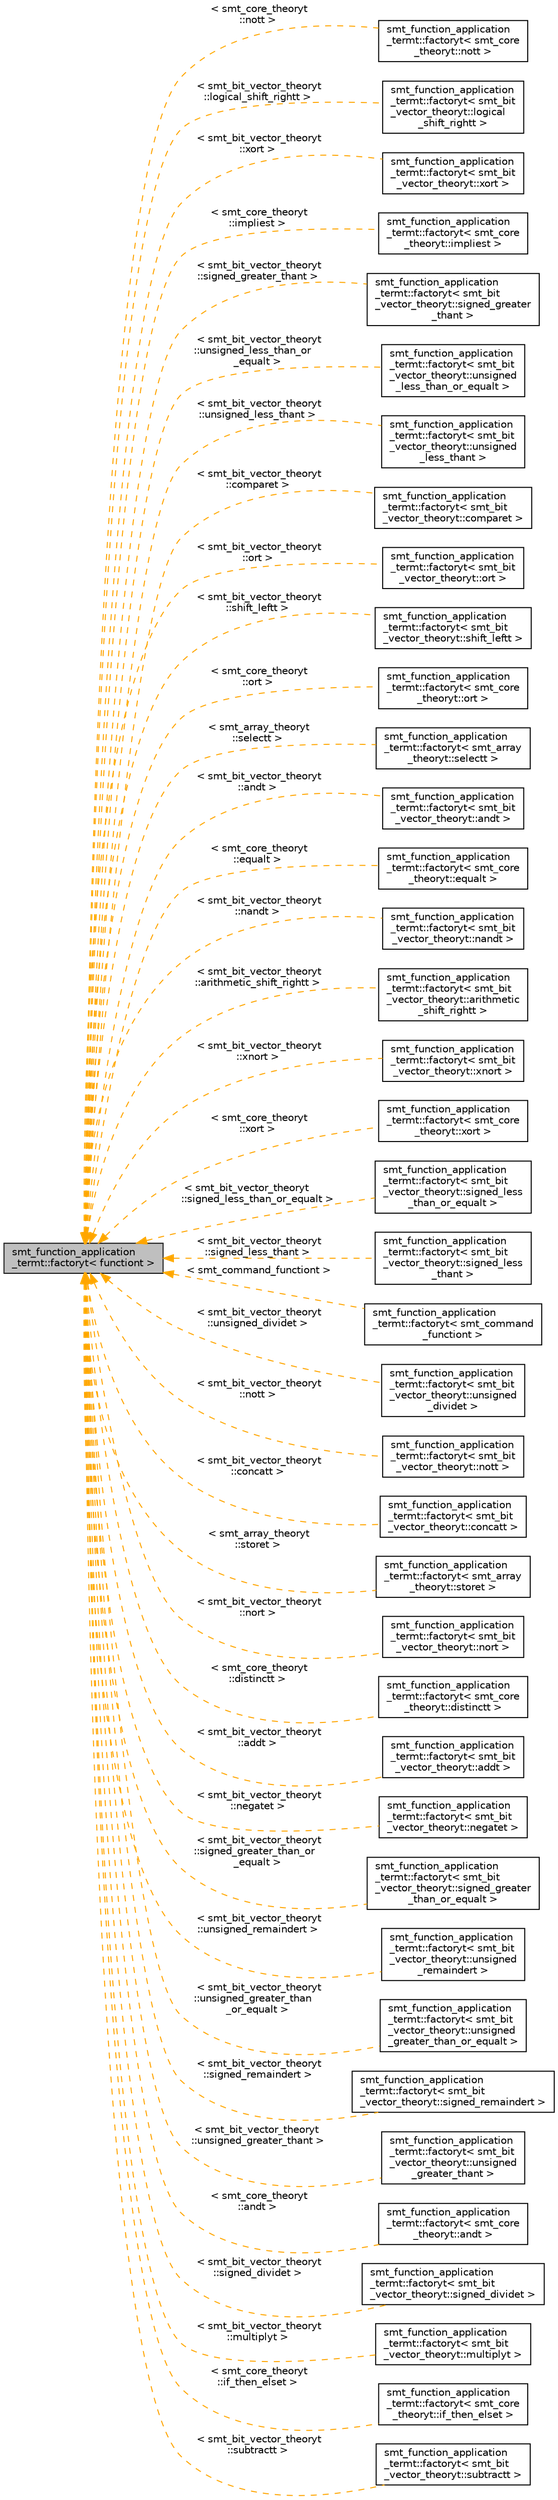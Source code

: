 digraph "smt_function_application_termt::factoryt&lt; functiont &gt;"
{
 // LATEX_PDF_SIZE
  bgcolor="transparent";
  edge [fontname="Helvetica",fontsize="10",labelfontname="Helvetica",labelfontsize="10"];
  node [fontname="Helvetica",fontsize="10",shape=record];
  rankdir="LR";
  Node1 [label="smt_function_application\l_termt::factoryt\< functiont \>",height=0.2,width=0.4,color="black", fillcolor="grey75", style="filled", fontcolor="black",tooltip=" "];
  Node1 -> Node2 [dir="back",color="orange",fontsize="10",style="dashed",label=" \< smt_core_theoryt\l::nott \>" ,fontname="Helvetica"];
  Node2 [label="smt_function_application\l_termt::factoryt\< smt_core\l_theoryt::nott \>",height=0.2,width=0.4,color="black",URL="$classsmt__function__application__termt_1_1factoryt.html",tooltip=" "];
  Node1 -> Node3 [dir="back",color="orange",fontsize="10",style="dashed",label=" \< smt_bit_vector_theoryt\l::logical_shift_rightt \>" ,fontname="Helvetica"];
  Node3 [label="smt_function_application\l_termt::factoryt\< smt_bit\l_vector_theoryt::logical\l_shift_rightt \>",height=0.2,width=0.4,color="black",URL="$classsmt__function__application__termt_1_1factoryt.html",tooltip=" "];
  Node1 -> Node4 [dir="back",color="orange",fontsize="10",style="dashed",label=" \< smt_bit_vector_theoryt\l::xort \>" ,fontname="Helvetica"];
  Node4 [label="smt_function_application\l_termt::factoryt\< smt_bit\l_vector_theoryt::xort \>",height=0.2,width=0.4,color="black",URL="$classsmt__function__application__termt_1_1factoryt.html",tooltip=" "];
  Node1 -> Node5 [dir="back",color="orange",fontsize="10",style="dashed",label=" \< smt_core_theoryt\l::impliest \>" ,fontname="Helvetica"];
  Node5 [label="smt_function_application\l_termt::factoryt\< smt_core\l_theoryt::impliest \>",height=0.2,width=0.4,color="black",URL="$classsmt__function__application__termt_1_1factoryt.html",tooltip=" "];
  Node1 -> Node6 [dir="back",color="orange",fontsize="10",style="dashed",label=" \< smt_bit_vector_theoryt\l::signed_greater_thant \>" ,fontname="Helvetica"];
  Node6 [label="smt_function_application\l_termt::factoryt\< smt_bit\l_vector_theoryt::signed_greater\l_thant \>",height=0.2,width=0.4,color="black",URL="$classsmt__function__application__termt_1_1factoryt.html",tooltip=" "];
  Node1 -> Node7 [dir="back",color="orange",fontsize="10",style="dashed",label=" \< smt_bit_vector_theoryt\l::unsigned_less_than_or\l_equalt \>" ,fontname="Helvetica"];
  Node7 [label="smt_function_application\l_termt::factoryt\< smt_bit\l_vector_theoryt::unsigned\l_less_than_or_equalt \>",height=0.2,width=0.4,color="black",URL="$classsmt__function__application__termt_1_1factoryt.html",tooltip=" "];
  Node1 -> Node8 [dir="back",color="orange",fontsize="10",style="dashed",label=" \< smt_bit_vector_theoryt\l::unsigned_less_thant \>" ,fontname="Helvetica"];
  Node8 [label="smt_function_application\l_termt::factoryt\< smt_bit\l_vector_theoryt::unsigned\l_less_thant \>",height=0.2,width=0.4,color="black",URL="$classsmt__function__application__termt_1_1factoryt.html",tooltip=" "];
  Node1 -> Node9 [dir="back",color="orange",fontsize="10",style="dashed",label=" \< smt_bit_vector_theoryt\l::comparet \>" ,fontname="Helvetica"];
  Node9 [label="smt_function_application\l_termt::factoryt\< smt_bit\l_vector_theoryt::comparet \>",height=0.2,width=0.4,color="black",URL="$classsmt__function__application__termt_1_1factoryt.html",tooltip=" "];
  Node1 -> Node10 [dir="back",color="orange",fontsize="10",style="dashed",label=" \< smt_bit_vector_theoryt\l::ort \>" ,fontname="Helvetica"];
  Node10 [label="smt_function_application\l_termt::factoryt\< smt_bit\l_vector_theoryt::ort \>",height=0.2,width=0.4,color="black",URL="$classsmt__function__application__termt_1_1factoryt.html",tooltip=" "];
  Node1 -> Node11 [dir="back",color="orange",fontsize="10",style="dashed",label=" \< smt_bit_vector_theoryt\l::shift_leftt \>" ,fontname="Helvetica"];
  Node11 [label="smt_function_application\l_termt::factoryt\< smt_bit\l_vector_theoryt::shift_leftt \>",height=0.2,width=0.4,color="black",URL="$classsmt__function__application__termt_1_1factoryt.html",tooltip=" "];
  Node1 -> Node12 [dir="back",color="orange",fontsize="10",style="dashed",label=" \< smt_core_theoryt\l::ort \>" ,fontname="Helvetica"];
  Node12 [label="smt_function_application\l_termt::factoryt\< smt_core\l_theoryt::ort \>",height=0.2,width=0.4,color="black",URL="$classsmt__function__application__termt_1_1factoryt.html",tooltip=" "];
  Node1 -> Node13 [dir="back",color="orange",fontsize="10",style="dashed",label=" \< smt_array_theoryt\l::selectt \>" ,fontname="Helvetica"];
  Node13 [label="smt_function_application\l_termt::factoryt\< smt_array\l_theoryt::selectt \>",height=0.2,width=0.4,color="black",URL="$classsmt__function__application__termt_1_1factoryt.html",tooltip=" "];
  Node1 -> Node14 [dir="back",color="orange",fontsize="10",style="dashed",label=" \< smt_bit_vector_theoryt\l::andt \>" ,fontname="Helvetica"];
  Node14 [label="smt_function_application\l_termt::factoryt\< smt_bit\l_vector_theoryt::andt \>",height=0.2,width=0.4,color="black",URL="$classsmt__function__application__termt_1_1factoryt.html",tooltip=" "];
  Node1 -> Node15 [dir="back",color="orange",fontsize="10",style="dashed",label=" \< smt_core_theoryt\l::equalt \>" ,fontname="Helvetica"];
  Node15 [label="smt_function_application\l_termt::factoryt\< smt_core\l_theoryt::equalt \>",height=0.2,width=0.4,color="black",URL="$classsmt__function__application__termt_1_1factoryt.html",tooltip=" "];
  Node1 -> Node16 [dir="back",color="orange",fontsize="10",style="dashed",label=" \< smt_bit_vector_theoryt\l::nandt \>" ,fontname="Helvetica"];
  Node16 [label="smt_function_application\l_termt::factoryt\< smt_bit\l_vector_theoryt::nandt \>",height=0.2,width=0.4,color="black",URL="$classsmt__function__application__termt_1_1factoryt.html",tooltip=" "];
  Node1 -> Node17 [dir="back",color="orange",fontsize="10",style="dashed",label=" \< smt_bit_vector_theoryt\l::arithmetic_shift_rightt \>" ,fontname="Helvetica"];
  Node17 [label="smt_function_application\l_termt::factoryt\< smt_bit\l_vector_theoryt::arithmetic\l_shift_rightt \>",height=0.2,width=0.4,color="black",URL="$classsmt__function__application__termt_1_1factoryt.html",tooltip=" "];
  Node1 -> Node18 [dir="back",color="orange",fontsize="10",style="dashed",label=" \< smt_bit_vector_theoryt\l::xnort \>" ,fontname="Helvetica"];
  Node18 [label="smt_function_application\l_termt::factoryt\< smt_bit\l_vector_theoryt::xnort \>",height=0.2,width=0.4,color="black",URL="$classsmt__function__application__termt_1_1factoryt.html",tooltip=" "];
  Node1 -> Node19 [dir="back",color="orange",fontsize="10",style="dashed",label=" \< smt_core_theoryt\l::xort \>" ,fontname="Helvetica"];
  Node19 [label="smt_function_application\l_termt::factoryt\< smt_core\l_theoryt::xort \>",height=0.2,width=0.4,color="black",URL="$classsmt__function__application__termt_1_1factoryt.html",tooltip=" "];
  Node1 -> Node20 [dir="back",color="orange",fontsize="10",style="dashed",label=" \< smt_bit_vector_theoryt\l::signed_less_than_or_equalt \>" ,fontname="Helvetica"];
  Node20 [label="smt_function_application\l_termt::factoryt\< smt_bit\l_vector_theoryt::signed_less\l_than_or_equalt \>",height=0.2,width=0.4,color="black",URL="$classsmt__function__application__termt_1_1factoryt.html",tooltip=" "];
  Node1 -> Node21 [dir="back",color="orange",fontsize="10",style="dashed",label=" \< smt_bit_vector_theoryt\l::signed_less_thant \>" ,fontname="Helvetica"];
  Node21 [label="smt_function_application\l_termt::factoryt\< smt_bit\l_vector_theoryt::signed_less\l_thant \>",height=0.2,width=0.4,color="black",URL="$classsmt__function__application__termt_1_1factoryt.html",tooltip=" "];
  Node1 -> Node22 [dir="back",color="orange",fontsize="10",style="dashed",label=" \< smt_command_functiont \>" ,fontname="Helvetica"];
  Node22 [label="smt_function_application\l_termt::factoryt\< smt_command\l_functiont \>",height=0.2,width=0.4,color="black",URL="$classsmt__function__application__termt_1_1factoryt.html",tooltip=" "];
  Node1 -> Node23 [dir="back",color="orange",fontsize="10",style="dashed",label=" \< smt_bit_vector_theoryt\l::unsigned_dividet \>" ,fontname="Helvetica"];
  Node23 [label="smt_function_application\l_termt::factoryt\< smt_bit\l_vector_theoryt::unsigned\l_dividet \>",height=0.2,width=0.4,color="black",URL="$classsmt__function__application__termt_1_1factoryt.html",tooltip=" "];
  Node1 -> Node24 [dir="back",color="orange",fontsize="10",style="dashed",label=" \< smt_bit_vector_theoryt\l::nott \>" ,fontname="Helvetica"];
  Node24 [label="smt_function_application\l_termt::factoryt\< smt_bit\l_vector_theoryt::nott \>",height=0.2,width=0.4,color="black",URL="$classsmt__function__application__termt_1_1factoryt.html",tooltip=" "];
  Node1 -> Node25 [dir="back",color="orange",fontsize="10",style="dashed",label=" \< smt_bit_vector_theoryt\l::concatt \>" ,fontname="Helvetica"];
  Node25 [label="smt_function_application\l_termt::factoryt\< smt_bit\l_vector_theoryt::concatt \>",height=0.2,width=0.4,color="black",URL="$classsmt__function__application__termt_1_1factoryt.html",tooltip=" "];
  Node1 -> Node26 [dir="back",color="orange",fontsize="10",style="dashed",label=" \< smt_array_theoryt\l::storet \>" ,fontname="Helvetica"];
  Node26 [label="smt_function_application\l_termt::factoryt\< smt_array\l_theoryt::storet \>",height=0.2,width=0.4,color="black",URL="$classsmt__function__application__termt_1_1factoryt.html",tooltip=" "];
  Node1 -> Node27 [dir="back",color="orange",fontsize="10",style="dashed",label=" \< smt_bit_vector_theoryt\l::nort \>" ,fontname="Helvetica"];
  Node27 [label="smt_function_application\l_termt::factoryt\< smt_bit\l_vector_theoryt::nort \>",height=0.2,width=0.4,color="black",URL="$classsmt__function__application__termt_1_1factoryt.html",tooltip=" "];
  Node1 -> Node28 [dir="back",color="orange",fontsize="10",style="dashed",label=" \< smt_core_theoryt\l::distinctt \>" ,fontname="Helvetica"];
  Node28 [label="smt_function_application\l_termt::factoryt\< smt_core\l_theoryt::distinctt \>",height=0.2,width=0.4,color="black",URL="$classsmt__function__application__termt_1_1factoryt.html",tooltip=" "];
  Node1 -> Node29 [dir="back",color="orange",fontsize="10",style="dashed",label=" \< smt_bit_vector_theoryt\l::addt \>" ,fontname="Helvetica"];
  Node29 [label="smt_function_application\l_termt::factoryt\< smt_bit\l_vector_theoryt::addt \>",height=0.2,width=0.4,color="black",URL="$classsmt__function__application__termt_1_1factoryt.html",tooltip=" "];
  Node1 -> Node30 [dir="back",color="orange",fontsize="10",style="dashed",label=" \< smt_bit_vector_theoryt\l::negatet \>" ,fontname="Helvetica"];
  Node30 [label="smt_function_application\l_termt::factoryt\< smt_bit\l_vector_theoryt::negatet \>",height=0.2,width=0.4,color="black",URL="$classsmt__function__application__termt_1_1factoryt.html",tooltip=" "];
  Node1 -> Node31 [dir="back",color="orange",fontsize="10",style="dashed",label=" \< smt_bit_vector_theoryt\l::signed_greater_than_or\l_equalt \>" ,fontname="Helvetica"];
  Node31 [label="smt_function_application\l_termt::factoryt\< smt_bit\l_vector_theoryt::signed_greater\l_than_or_equalt \>",height=0.2,width=0.4,color="black",URL="$classsmt__function__application__termt_1_1factoryt.html",tooltip=" "];
  Node1 -> Node32 [dir="back",color="orange",fontsize="10",style="dashed",label=" \< smt_bit_vector_theoryt\l::unsigned_remaindert \>" ,fontname="Helvetica"];
  Node32 [label="smt_function_application\l_termt::factoryt\< smt_bit\l_vector_theoryt::unsigned\l_remaindert \>",height=0.2,width=0.4,color="black",URL="$classsmt__function__application__termt_1_1factoryt.html",tooltip=" "];
  Node1 -> Node33 [dir="back",color="orange",fontsize="10",style="dashed",label=" \< smt_bit_vector_theoryt\l::unsigned_greater_than\l_or_equalt \>" ,fontname="Helvetica"];
  Node33 [label="smt_function_application\l_termt::factoryt\< smt_bit\l_vector_theoryt::unsigned\l_greater_than_or_equalt \>",height=0.2,width=0.4,color="black",URL="$classsmt__function__application__termt_1_1factoryt.html",tooltip=" "];
  Node1 -> Node34 [dir="back",color="orange",fontsize="10",style="dashed",label=" \< smt_bit_vector_theoryt\l::signed_remaindert \>" ,fontname="Helvetica"];
  Node34 [label="smt_function_application\l_termt::factoryt\< smt_bit\l_vector_theoryt::signed_remaindert \>",height=0.2,width=0.4,color="black",URL="$classsmt__function__application__termt_1_1factoryt.html",tooltip=" "];
  Node1 -> Node35 [dir="back",color="orange",fontsize="10",style="dashed",label=" \< smt_bit_vector_theoryt\l::unsigned_greater_thant \>" ,fontname="Helvetica"];
  Node35 [label="smt_function_application\l_termt::factoryt\< smt_bit\l_vector_theoryt::unsigned\l_greater_thant \>",height=0.2,width=0.4,color="black",URL="$classsmt__function__application__termt_1_1factoryt.html",tooltip=" "];
  Node1 -> Node36 [dir="back",color="orange",fontsize="10",style="dashed",label=" \< smt_core_theoryt\l::andt \>" ,fontname="Helvetica"];
  Node36 [label="smt_function_application\l_termt::factoryt\< smt_core\l_theoryt::andt \>",height=0.2,width=0.4,color="black",URL="$classsmt__function__application__termt_1_1factoryt.html",tooltip=" "];
  Node1 -> Node37 [dir="back",color="orange",fontsize="10",style="dashed",label=" \< smt_bit_vector_theoryt\l::signed_dividet \>" ,fontname="Helvetica"];
  Node37 [label="smt_function_application\l_termt::factoryt\< smt_bit\l_vector_theoryt::signed_dividet \>",height=0.2,width=0.4,color="black",URL="$classsmt__function__application__termt_1_1factoryt.html",tooltip=" "];
  Node1 -> Node38 [dir="back",color="orange",fontsize="10",style="dashed",label=" \< smt_bit_vector_theoryt\l::multiplyt \>" ,fontname="Helvetica"];
  Node38 [label="smt_function_application\l_termt::factoryt\< smt_bit\l_vector_theoryt::multiplyt \>",height=0.2,width=0.4,color="black",URL="$classsmt__function__application__termt_1_1factoryt.html",tooltip=" "];
  Node1 -> Node39 [dir="back",color="orange",fontsize="10",style="dashed",label=" \< smt_core_theoryt\l::if_then_elset \>" ,fontname="Helvetica"];
  Node39 [label="smt_function_application\l_termt::factoryt\< smt_core\l_theoryt::if_then_elset \>",height=0.2,width=0.4,color="black",URL="$classsmt__function__application__termt_1_1factoryt.html",tooltip=" "];
  Node1 -> Node40 [dir="back",color="orange",fontsize="10",style="dashed",label=" \< smt_bit_vector_theoryt\l::subtractt \>" ,fontname="Helvetica"];
  Node40 [label="smt_function_application\l_termt::factoryt\< smt_bit\l_vector_theoryt::subtractt \>",height=0.2,width=0.4,color="black",URL="$classsmt__function__application__termt_1_1factoryt.html",tooltip=" "];
}
